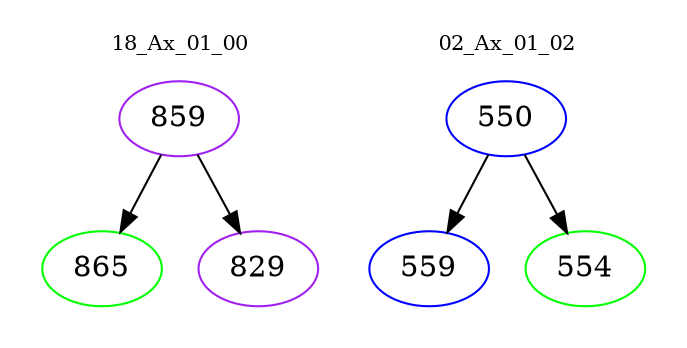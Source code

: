 digraph{
subgraph cluster_0 {
color = white
label = "18_Ax_01_00";
fontsize=10;
T0_859 [label="859", color="purple"]
T0_859 -> T0_865 [color="black"]
T0_865 [label="865", color="green"]
T0_859 -> T0_829 [color="black"]
T0_829 [label="829", color="purple"]
}
subgraph cluster_1 {
color = white
label = "02_Ax_01_02";
fontsize=10;
T1_550 [label="550", color="blue"]
T1_550 -> T1_559 [color="black"]
T1_559 [label="559", color="blue"]
T1_550 -> T1_554 [color="black"]
T1_554 [label="554", color="green"]
}
}
